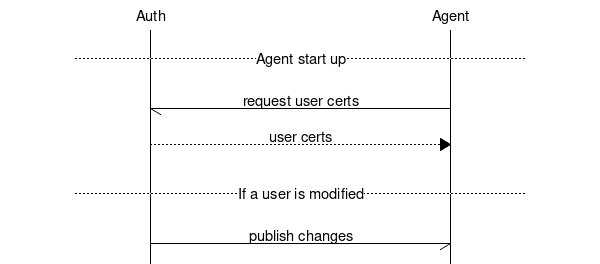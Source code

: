 msc {
    auth [label="Auth"],
    agent [label="Agent"];

    |||;
    ---             [label="Agent start up"];
    |||;
    agent->auth     [label="request user certs"];
    agent<<auth     [label="user certs"];
    |||;
    ---             [label="If a user is modified"];
    |||;
    auth->agent     [label="publish changes"];
}
